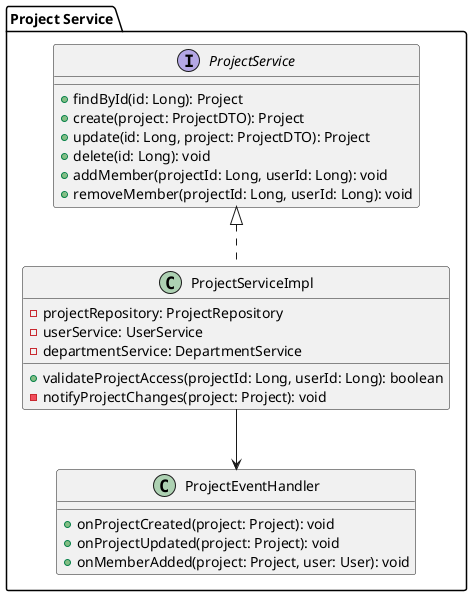 @startuml
package "Project Service" {
  interface ProjectService {
    +findById(id: Long): Project
    +create(project: ProjectDTO): Project
    +update(id: Long, project: ProjectDTO): Project
    +delete(id: Long): void
    +addMember(projectId: Long, userId: Long): void
    +removeMember(projectId: Long, userId: Long): void
  }

  class ProjectServiceImpl {
    -projectRepository: ProjectRepository
    -userService: UserService
    -departmentService: DepartmentService
    +validateProjectAccess(projectId: Long, userId: Long): boolean
    -notifyProjectChanges(project: Project): void
  }

  class ProjectEventHandler {
    +onProjectCreated(project: Project): void
    +onProjectUpdated(project: Project): void
    +onMemberAdded(project: Project, user: User): void
  }

  ProjectService <|.. ProjectServiceImpl
  ProjectServiceImpl --> ProjectEventHandler
}
@enduml 